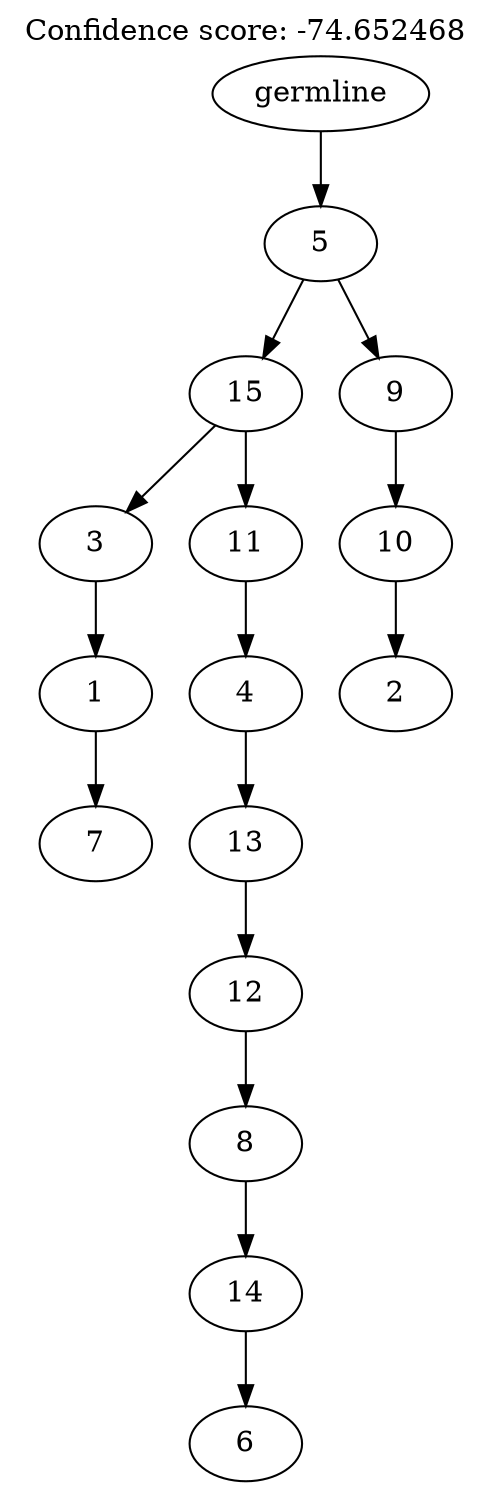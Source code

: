 digraph g {
	"14" -> "15";
	"15" [label="7"];
	"13" -> "14";
	"14" [label="1"];
	"11" -> "12";
	"12" [label="6"];
	"10" -> "11";
	"11" [label="14"];
	"9" -> "10";
	"10" [label="8"];
	"8" -> "9";
	"9" [label="12"];
	"7" -> "8";
	"8" [label="13"];
	"6" -> "7";
	"7" [label="4"];
	"5" -> "6";
	"6" [label="11"];
	"5" -> "13";
	"13" [label="3"];
	"3" -> "4";
	"4" [label="2"];
	"2" -> "3";
	"3" [label="10"];
	"1" -> "2";
	"2" [label="9"];
	"1" -> "5";
	"5" [label="15"];
	"0" -> "1";
	"1" [label="5"];
	"0" [label="germline"];
	labelloc="t";
	label="Confidence score: -74.652468";
}
